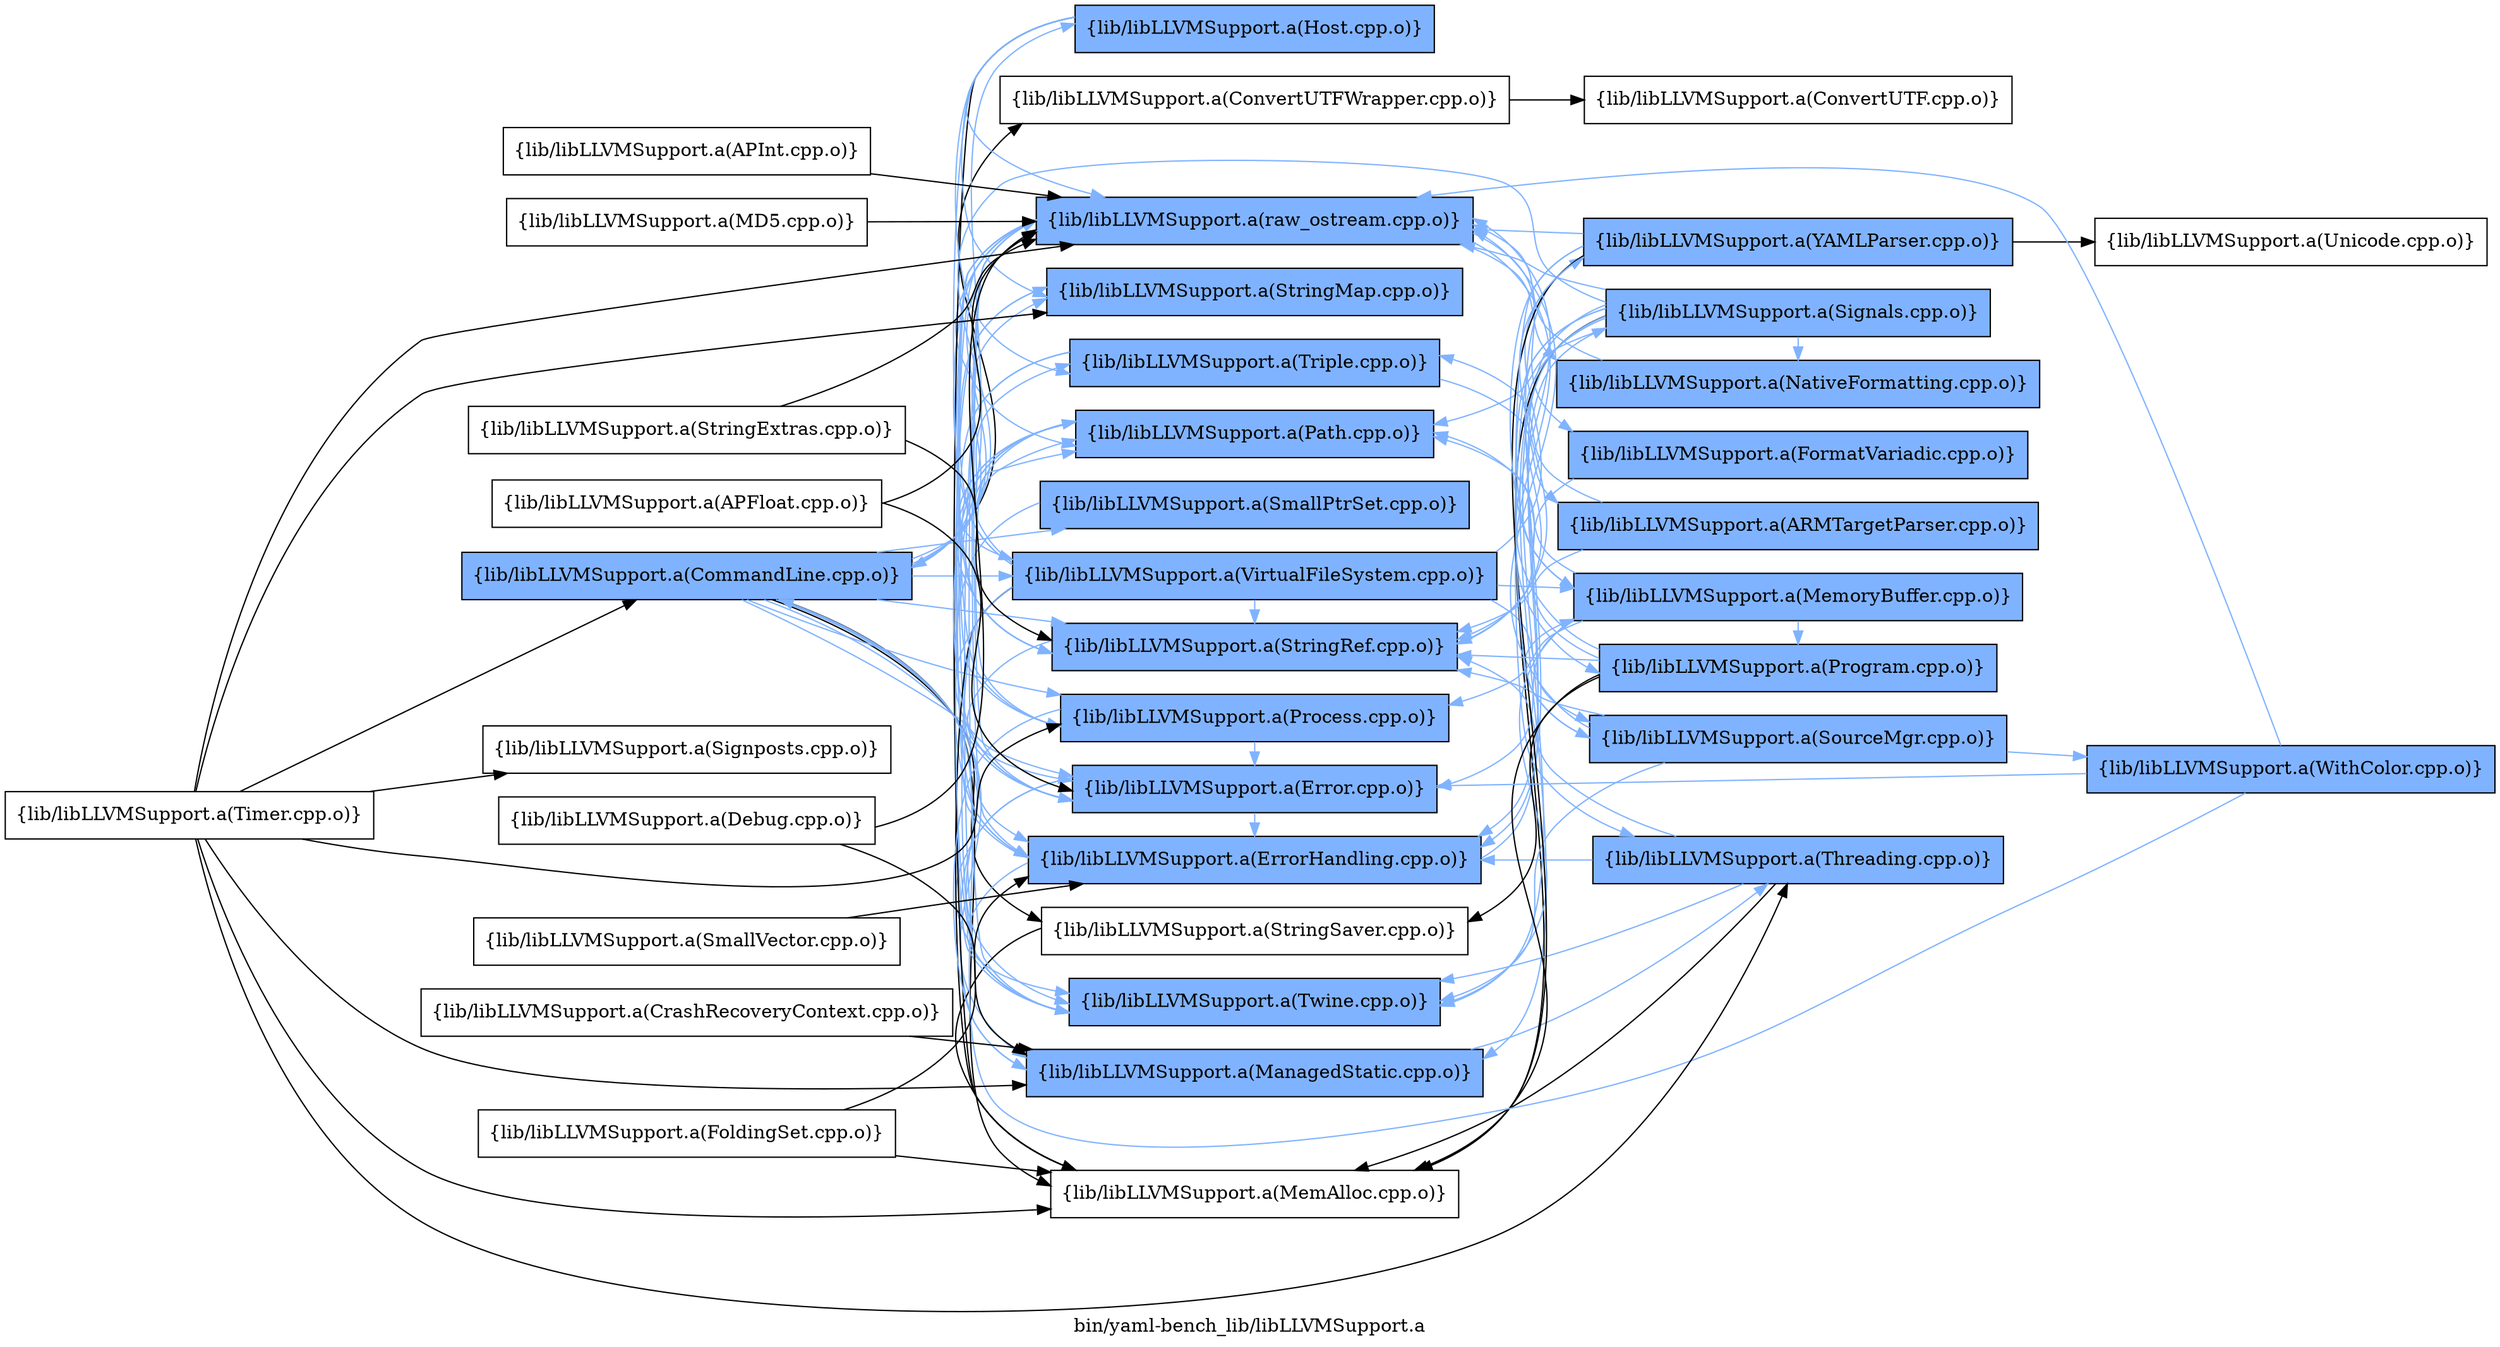 digraph "bin/yaml-bench_lib/libLLVMSupport.a" {
	label="bin/yaml-bench_lib/libLLVMSupport.a";
	rankdir=LR;
	{ rank=same; Node0x560e4681eb98;  }
	{ rank=same; Node0x560e46820b78; Node0x560e4681fc28; Node0x560e4681f548; Node0x560e4681ee18; Node0x560e468208f8; Node0x560e468203a8; Node0x560e468208a8; Node0x560e46820ad8; Node0x560e4681fdb8; Node0x560e46820d58; Node0x560e4681fe08; Node0x560e4681fb88; Node0x560e468203f8; Node0x560e4681efa8; Node0x560e4681f728; Node0x560e4681fd18;  }
	{ rank=same; Node0x560e46820358; Node0x560e4681f868; Node0x560e46820628; Node0x560e46820a88; Node0x560e4681fbd8; Node0x560e4681ebe8; Node0x560e4681eaf8; Node0x560e4681ffe8; Node0x560e46820768; Node0x560e46820da8;  }

	Node0x560e4681eb98 [shape=record,shape=box,group=1,style=filled,fillcolor="0.600000 0.5 1",label="{lib/libLLVMSupport.a(CommandLine.cpp.o)}"];
	Node0x560e4681eb98 -> Node0x560e46820b78;
	Node0x560e4681eb98 -> Node0x560e4681fc28[color="0.600000 0.5 1"];
	Node0x560e4681eb98 -> Node0x560e4681f548[color="0.600000 0.5 1"];
	Node0x560e4681eb98 -> Node0x560e4681ee18[color="0.600000 0.5 1"];
	Node0x560e4681eb98 -> Node0x560e468208f8;
	Node0x560e4681eb98 -> Node0x560e468203a8[color="0.600000 0.5 1"];
	Node0x560e4681eb98 -> Node0x560e468208a8[color="0.600000 0.5 1"];
	Node0x560e4681eb98 -> Node0x560e46820ad8;
	Node0x560e4681eb98 -> Node0x560e4681fdb8[color="0.600000 0.5 1"];
	Node0x560e4681eb98 -> Node0x560e46820d58[color="0.600000 0.5 1"];
	Node0x560e4681eb98 -> Node0x560e4681fe08[color="0.600000 0.5 1"];
	Node0x560e4681eb98 -> Node0x560e4681fb88[color="0.600000 0.5 1"];
	Node0x560e4681eb98 -> Node0x560e468203f8[color="0.600000 0.5 1"];
	Node0x560e4681eb98 -> Node0x560e4681efa8[color="0.600000 0.5 1"];
	Node0x560e4681eb98 -> Node0x560e4681f728[color="0.600000 0.5 1"];
	Node0x560e4681eb98 -> Node0x560e4681fd18[color="0.600000 0.5 1"];
	Node0x560e468208f8 [shape=record,shape=box,group=0,label="{lib/libLLVMSupport.a(MemAlloc.cpp.o)}"];
	Node0x560e4681fbd8 [shape=record,shape=box,group=1,style=filled,fillcolor="0.600000 0.5 1",label="{lib/libLLVMSupport.a(MemoryBuffer.cpp.o)}"];
	Node0x560e4681fbd8 -> Node0x560e4681fc28[color="0.600000 0.5 1"];
	Node0x560e4681fbd8 -> Node0x560e4681fe08[color="0.600000 0.5 1"];
	Node0x560e4681fbd8 -> Node0x560e4681f728[color="0.600000 0.5 1"];
	Node0x560e4681fbd8 -> Node0x560e4681fd18[color="0.600000 0.5 1"];
	Node0x560e4681fbd8 -> Node0x560e46820da8[color="0.600000 0.5 1"];
	Node0x560e4681ebe8 [shape=record,shape=box,group=1,style=filled,fillcolor="0.600000 0.5 1",label="{lib/libLLVMSupport.a(SourceMgr.cpp.o)}"];
	Node0x560e4681ebe8 -> Node0x560e4681fbd8[color="0.600000 0.5 1"];
	Node0x560e4681ebe8 -> Node0x560e4681fdb8[color="0.600000 0.5 1"];
	Node0x560e4681ebe8 -> Node0x560e4681fe08[color="0.600000 0.5 1"];
	Node0x560e4681ebe8 -> Node0x560e4681ef08[color="0.600000 0.5 1"];
	Node0x560e4681ebe8 -> Node0x560e468203f8[color="0.600000 0.5 1"];
	Node0x560e4681f818 [shape=record,shape=box,group=0,label="{lib/libLLVMSupport.a(Timer.cpp.o)}"];
	Node0x560e4681f818 -> Node0x560e4681eb98;
	Node0x560e4681f818 -> Node0x560e4681ee18;
	Node0x560e4681f818 -> Node0x560e468208f8;
	Node0x560e4681f818 -> Node0x560e468208a8;
	Node0x560e4681f818 -> Node0x560e4681f138;
	Node0x560e4681f818 -> Node0x560e468203f8;
	Node0x560e4681f818 -> Node0x560e4681fd18;
	Node0x560e4681f818 -> Node0x560e46820628;
	Node0x560e4681fe08 [shape=record,shape=box,group=1,style=filled,fillcolor="0.600000 0.5 1",label="{lib/libLLVMSupport.a(Twine.cpp.o)}"];
	Node0x560e4681fe08 -> Node0x560e468203f8[color="0.600000 0.5 1"];
	Node0x560e4681eaf8 [shape=record,shape=box,group=1,style=filled,fillcolor="0.600000 0.5 1",label="{lib/libLLVMSupport.a(YAMLParser.cpp.o)}"];
	Node0x560e4681eaf8 -> Node0x560e4681f548[color="0.600000 0.5 1"];
	Node0x560e4681eaf8 -> Node0x560e468208f8;
	Node0x560e4681eaf8 -> Node0x560e4681fbd8[color="0.600000 0.5 1"];
	Node0x560e4681eaf8 -> Node0x560e4681ebe8[color="0.600000 0.5 1"];
	Node0x560e4681eaf8 -> Node0x560e4681fdb8[color="0.600000 0.5 1"];
	Node0x560e4681eaf8 -> Node0x560e4681f1d8;
	Node0x560e4681eaf8 -> Node0x560e468203f8[color="0.600000 0.5 1"];
	Node0x560e468203f8 [shape=record,shape=box,group=1,style=filled,fillcolor="0.600000 0.5 1",label="{lib/libLLVMSupport.a(raw_ostream.cpp.o)}"];
	Node0x560e468203f8 -> Node0x560e4681fc28[color="0.600000 0.5 1"];
	Node0x560e468203f8 -> Node0x560e4681f548[color="0.600000 0.5 1"];
	Node0x560e468203f8 -> Node0x560e4681fe08[color="0.600000 0.5 1"];
	Node0x560e468203f8 -> Node0x560e4681ffe8[color="0.600000 0.5 1"];
	Node0x560e468203f8 -> Node0x560e46820768[color="0.600000 0.5 1"];
	Node0x560e468203f8 -> Node0x560e4681f728[color="0.600000 0.5 1"];
	Node0x560e468203f8 -> Node0x560e4681fd18[color="0.600000 0.5 1"];
	Node0x560e468203f8 -> Node0x560e46820da8[color="0.600000 0.5 1"];
	Node0x560e4681fd18 [shape=record,shape=box,group=1,style=filled,fillcolor="0.600000 0.5 1",label="{lib/libLLVMSupport.a(Process.cpp.o)}"];
	Node0x560e4681fd18 -> Node0x560e4681fc28[color="0.600000 0.5 1"];
	Node0x560e4681fd18 -> Node0x560e4681ee18[color="0.600000 0.5 1"];
	Node0x560e4681fd18 -> Node0x560e4681f728[color="0.600000 0.5 1"];
	Node0x560e46820b78 [shape=record,shape=box,group=0,label="{lib/libLLVMSupport.a(ConvertUTFWrapper.cpp.o)}"];
	Node0x560e46820b78 -> Node0x560e46820358;
	Node0x560e4681fc28 [shape=record,shape=box,group=1,style=filled,fillcolor="0.600000 0.5 1",label="{lib/libLLVMSupport.a(Error.cpp.o)}"];
	Node0x560e4681fc28 -> Node0x560e4681f548[color="0.600000 0.5 1"];
	Node0x560e4681fc28 -> Node0x560e4681ee18[color="0.600000 0.5 1"];
	Node0x560e4681fc28 -> Node0x560e4681fe08[color="0.600000 0.5 1"];
	Node0x560e4681fc28 -> Node0x560e468203f8[color="0.600000 0.5 1"];
	Node0x560e4681f548 [shape=record,shape=box,group=1,style=filled,fillcolor="0.600000 0.5 1",label="{lib/libLLVMSupport.a(ErrorHandling.cpp.o)}"];
	Node0x560e4681f548 -> Node0x560e4681fe08[color="0.600000 0.5 1"];
	Node0x560e4681f548 -> Node0x560e468203f8[color="0.600000 0.5 1"];
	Node0x560e4681f548 -> Node0x560e4681f868[color="0.600000 0.5 1"];
	Node0x560e4681ee18 [shape=record,shape=box,group=1,style=filled,fillcolor="0.600000 0.5 1",label="{lib/libLLVMSupport.a(ManagedStatic.cpp.o)}"];
	Node0x560e4681ee18 -> Node0x560e46820628[color="0.600000 0.5 1"];
	Node0x560e468203a8 [shape=record,shape=box,group=1,style=filled,fillcolor="0.600000 0.5 1",label="{lib/libLLVMSupport.a(SmallPtrSet.cpp.o)}"];
	Node0x560e468203a8 -> Node0x560e4681f548[color="0.600000 0.5 1"];
	Node0x560e468208a8 [shape=record,shape=box,group=1,style=filled,fillcolor="0.600000 0.5 1",label="{lib/libLLVMSupport.a(StringMap.cpp.o)}"];
	Node0x560e468208a8 -> Node0x560e4681f548[color="0.600000 0.5 1"];
	Node0x560e46820ad8 [shape=record,shape=box,group=0,label="{lib/libLLVMSupport.a(StringSaver.cpp.o)}"];
	Node0x560e46820ad8 -> Node0x560e468208f8;
	Node0x560e4681fdb8 [shape=record,shape=box,group=1,style=filled,fillcolor="0.600000 0.5 1",label="{lib/libLLVMSupport.a(StringRef.cpp.o)}"];
	Node0x560e4681fdb8 -> Node0x560e4681fc28[color="0.600000 0.5 1"];
	Node0x560e46820d58 [shape=record,shape=box,group=1,style=filled,fillcolor="0.600000 0.5 1",label="{lib/libLLVMSupport.a(Triple.cpp.o)}"];
	Node0x560e46820d58 -> Node0x560e4681fdb8[color="0.600000 0.5 1"];
	Node0x560e46820d58 -> Node0x560e46820a88[color="0.600000 0.5 1"];
	Node0x560e46820d58 -> Node0x560e4681fe08[color="0.600000 0.5 1"];
	Node0x560e4681fb88 [shape=record,shape=box,group=1,style=filled,fillcolor="0.600000 0.5 1",label="{lib/libLLVMSupport.a(VirtualFileSystem.cpp.o)}"];
	Node0x560e4681fb88 -> Node0x560e4681fc28[color="0.600000 0.5 1"];
	Node0x560e4681fb88 -> Node0x560e468208f8;
	Node0x560e4681fb88 -> Node0x560e4681fbd8[color="0.600000 0.5 1"];
	Node0x560e4681fb88 -> Node0x560e4681ebe8[color="0.600000 0.5 1"];
	Node0x560e4681fb88 -> Node0x560e468208a8[color="0.600000 0.5 1"];
	Node0x560e4681fb88 -> Node0x560e4681fdb8[color="0.600000 0.5 1"];
	Node0x560e4681fb88 -> Node0x560e4681fe08[color="0.600000 0.5 1"];
	Node0x560e4681fb88 -> Node0x560e4681eaf8[color="0.600000 0.5 1"];
	Node0x560e4681fb88 -> Node0x560e468203f8[color="0.600000 0.5 1"];
	Node0x560e4681fb88 -> Node0x560e4681f728[color="0.600000 0.5 1"];
	Node0x560e4681efa8 [shape=record,shape=box,group=1,style=filled,fillcolor="0.600000 0.5 1",label="{lib/libLLVMSupport.a(Host.cpp.o)}"];
	Node0x560e4681efa8 -> Node0x560e468208f8;
	Node0x560e4681efa8 -> Node0x560e468208a8[color="0.600000 0.5 1"];
	Node0x560e4681efa8 -> Node0x560e4681fdb8[color="0.600000 0.5 1"];
	Node0x560e4681efa8 -> Node0x560e46820d58[color="0.600000 0.5 1"];
	Node0x560e4681efa8 -> Node0x560e468203f8[color="0.600000 0.5 1"];
	Node0x560e4681f728 [shape=record,shape=box,group=1,style=filled,fillcolor="0.600000 0.5 1",label="{lib/libLLVMSupport.a(Path.cpp.o)}"];
	Node0x560e4681f728 -> Node0x560e4681fc28[color="0.600000 0.5 1"];
	Node0x560e4681f728 -> Node0x560e4681fdb8[color="0.600000 0.5 1"];
	Node0x560e4681f728 -> Node0x560e4681fe08[color="0.600000 0.5 1"];
	Node0x560e4681f728 -> Node0x560e4681fb88[color="0.600000 0.5 1"];
	Node0x560e4681f728 -> Node0x560e4681fd18[color="0.600000 0.5 1"];
	Node0x560e46820358 [shape=record,shape=box,group=0,label="{lib/libLLVMSupport.a(ConvertUTF.cpp.o)}"];
	Node0x560e4681f868 [shape=record,shape=box,group=1,style=filled,fillcolor="0.600000 0.5 1",label="{lib/libLLVMSupport.a(Signals.cpp.o)}"];
	Node0x560e4681f868 -> Node0x560e4681eb98[color="0.600000 0.5 1"];
	Node0x560e4681f868 -> Node0x560e4681f548[color="0.600000 0.5 1"];
	Node0x560e4681f868 -> Node0x560e4681ee18[color="0.600000 0.5 1"];
	Node0x560e4681f868 -> Node0x560e468208f8;
	Node0x560e4681f868 -> Node0x560e4681fbd8[color="0.600000 0.5 1"];
	Node0x560e4681f868 -> Node0x560e4681fdb8[color="0.600000 0.5 1"];
	Node0x560e4681f868 -> Node0x560e4681fe08[color="0.600000 0.5 1"];
	Node0x560e4681f868 -> Node0x560e468203f8[color="0.600000 0.5 1"];
	Node0x560e4681f868 -> Node0x560e4681ffe8[color="0.600000 0.5 1"];
	Node0x560e4681f868 -> Node0x560e4681f728[color="0.600000 0.5 1"];
	Node0x560e4681f868 -> Node0x560e46820628[color="0.600000 0.5 1"];
	Node0x560e4681e8c8 [shape=record,shape=box,group=0,label="{lib/libLLVMSupport.a(Debug.cpp.o)}"];
	Node0x560e4681e8c8 -> Node0x560e4681ee18;
	Node0x560e4681e8c8 -> Node0x560e468203f8;
	Node0x560e46820628 [shape=record,shape=box,group=1,style=filled,fillcolor="0.600000 0.5 1",label="{lib/libLLVMSupport.a(Threading.cpp.o)}"];
	Node0x560e46820628 -> Node0x560e4681f548[color="0.600000 0.5 1"];
	Node0x560e46820628 -> Node0x560e468208f8;
	Node0x560e46820628 -> Node0x560e4681fdb8[color="0.600000 0.5 1"];
	Node0x560e46820628 -> Node0x560e4681fe08[color="0.600000 0.5 1"];
	Node0x560e46820da8 [shape=record,shape=box,group=1,style=filled,fillcolor="0.600000 0.5 1",label="{lib/libLLVMSupport.a(Program.cpp.o)}"];
	Node0x560e46820da8 -> Node0x560e468208f8;
	Node0x560e46820da8 -> Node0x560e46820ad8;
	Node0x560e46820da8 -> Node0x560e4681fdb8[color="0.600000 0.5 1"];
	Node0x560e46820da8 -> Node0x560e468203f8[color="0.600000 0.5 1"];
	Node0x560e46820da8 -> Node0x560e4681f728[color="0.600000 0.5 1"];
	Node0x560e4681f8b8 [shape=record,shape=box,group=0,label="{lib/libLLVMSupport.a(SmallVector.cpp.o)}"];
	Node0x560e4681f8b8 -> Node0x560e4681f548;
	Node0x560e4681ef08 [shape=record,shape=box,group=1,style=filled,fillcolor="0.600000 0.5 1",label="{lib/libLLVMSupport.a(WithColor.cpp.o)}"];
	Node0x560e4681ef08 -> Node0x560e4681eb98[color="0.600000 0.5 1"];
	Node0x560e4681ef08 -> Node0x560e4681fc28[color="0.600000 0.5 1"];
	Node0x560e4681ef08 -> Node0x560e468203f8[color="0.600000 0.5 1"];
	Node0x560e4681ee68 [shape=record,shape=box,group=0,label="{lib/libLLVMSupport.a(APFloat.cpp.o)}"];
	Node0x560e4681ee68 -> Node0x560e4681fc28;
	Node0x560e4681ee68 -> Node0x560e468203f8;
	Node0x560e46820df8 [shape=record,shape=box,group=0,label="{lib/libLLVMSupport.a(APInt.cpp.o)}"];
	Node0x560e46820df8 -> Node0x560e468203f8;
	Node0x560e4681fc78 [shape=record,shape=box,group=0,label="{lib/libLLVMSupport.a(FoldingSet.cpp.o)}"];
	Node0x560e4681fc78 -> Node0x560e4681f548;
	Node0x560e4681fc78 -> Node0x560e468208f8;
	Node0x560e4681f138 [shape=record,shape=box,group=0,label="{lib/libLLVMSupport.a(Signposts.cpp.o)}"];
	Node0x560e46820a88 [shape=record,shape=box,group=1,style=filled,fillcolor="0.600000 0.5 1",label="{lib/libLLVMSupport.a(ARMTargetParser.cpp.o)}"];
	Node0x560e46820a88 -> Node0x560e4681fdb8[color="0.600000 0.5 1"];
	Node0x560e46820a88 -> Node0x560e46820d58[color="0.600000 0.5 1"];
	Node0x560e4681f1d8 [shape=record,shape=box,group=0,label="{lib/libLLVMSupport.a(Unicode.cpp.o)}"];
	Node0x560e4681ffe8 [shape=record,shape=box,group=1,style=filled,fillcolor="0.600000 0.5 1",label="{lib/libLLVMSupport.a(NativeFormatting.cpp.o)}"];
	Node0x560e4681ffe8 -> Node0x560e468203f8[color="0.600000 0.5 1"];
	Node0x560e46820768 [shape=record,shape=box,group=1,style=filled,fillcolor="0.600000 0.5 1",label="{lib/libLLVMSupport.a(FormatVariadic.cpp.o)}"];
	Node0x560e46820768 -> Node0x560e4681fdb8[color="0.600000 0.5 1"];
	Node0x560e4681f638 [shape=record,shape=box,group=0,label="{lib/libLLVMSupport.a(MD5.cpp.o)}"];
	Node0x560e4681f638 -> Node0x560e468203f8;
	Node0x560e46820f38 [shape=record,shape=box,group=0,label="{lib/libLLVMSupport.a(StringExtras.cpp.o)}"];
	Node0x560e46820f38 -> Node0x560e4681fdb8;
	Node0x560e46820f38 -> Node0x560e468203f8;
	Node0x560e4681ef58 [shape=record,shape=box,group=0,label="{lib/libLLVMSupport.a(CrashRecoveryContext.cpp.o)}"];
	Node0x560e4681ef58 -> Node0x560e4681ee18;
}
